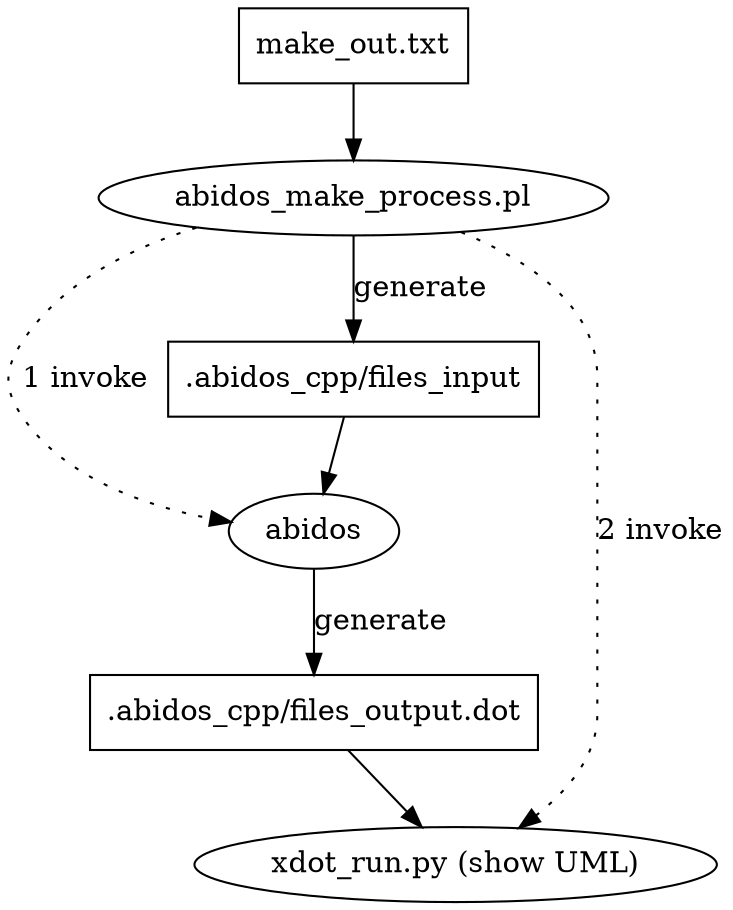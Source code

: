 digraph abidos_flow_diagram_01 {
  "make_out.txt" [shape = box];
  "abidos_make_process.pl" [];
  "abidos" [];
  "xdot_run.py (show UML)" [];

  ".abidos_cpp/files_input" [shape = box];
  ".abidos_cpp/files_output.dot" [shape = box];

  "make_out.txt" -> "abidos_make_process.pl";
  "abidos_make_process.pl" -> ".abidos_cpp/files_input" [label = "generate"];
  "abidos_make_process.pl" -> "abidos" [label = "1 invoke", style=dotted];
  ".abidos_cpp/files_input" -> "abidos";
  "abidos" -> ".abidos_cpp/files_output.dot" [label = "generate"];

  "abidos_make_process.pl"   -> "xdot_run.py (show UML)"
    [ label = "2 invoke", style=dotted];
  ".abidos_cpp/files_output.dot" -> "xdot_run.py (show UML)";
}
